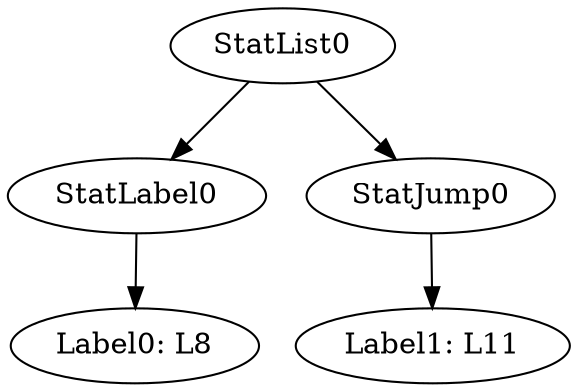 digraph {
	ordering = out;
	StatJump0 -> "Label1: L11";
	StatList0 -> StatLabel0;
	StatList0 -> StatJump0;
	StatLabel0 -> "Label0: L8";
}

